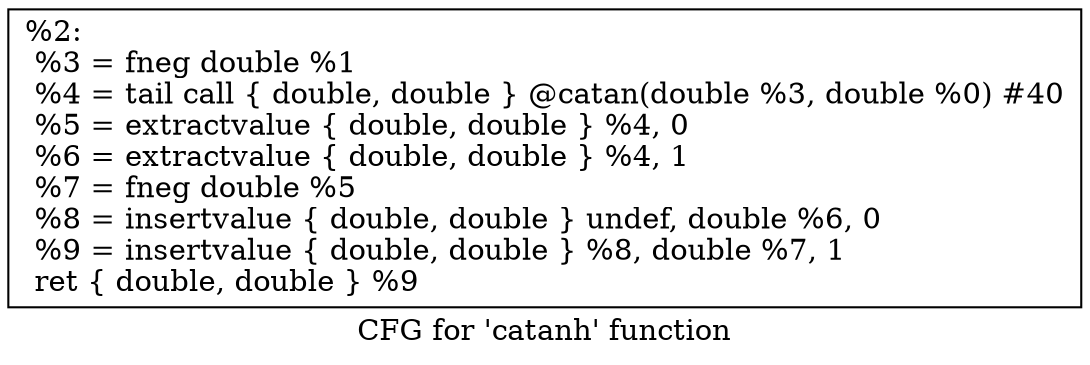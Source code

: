 digraph "CFG for 'catanh' function" {
	label="CFG for 'catanh' function";

	Node0x1164180 [shape=record,label="{%2:\l  %3 = fneg double %1\l  %4 = tail call \{ double, double \} @catan(double %3, double %0) #40\l  %5 = extractvalue \{ double, double \} %4, 0\l  %6 = extractvalue \{ double, double \} %4, 1\l  %7 = fneg double %5\l  %8 = insertvalue \{ double, double \} undef, double %6, 0\l  %9 = insertvalue \{ double, double \} %8, double %7, 1\l  ret \{ double, double \} %9\l}"];
}
